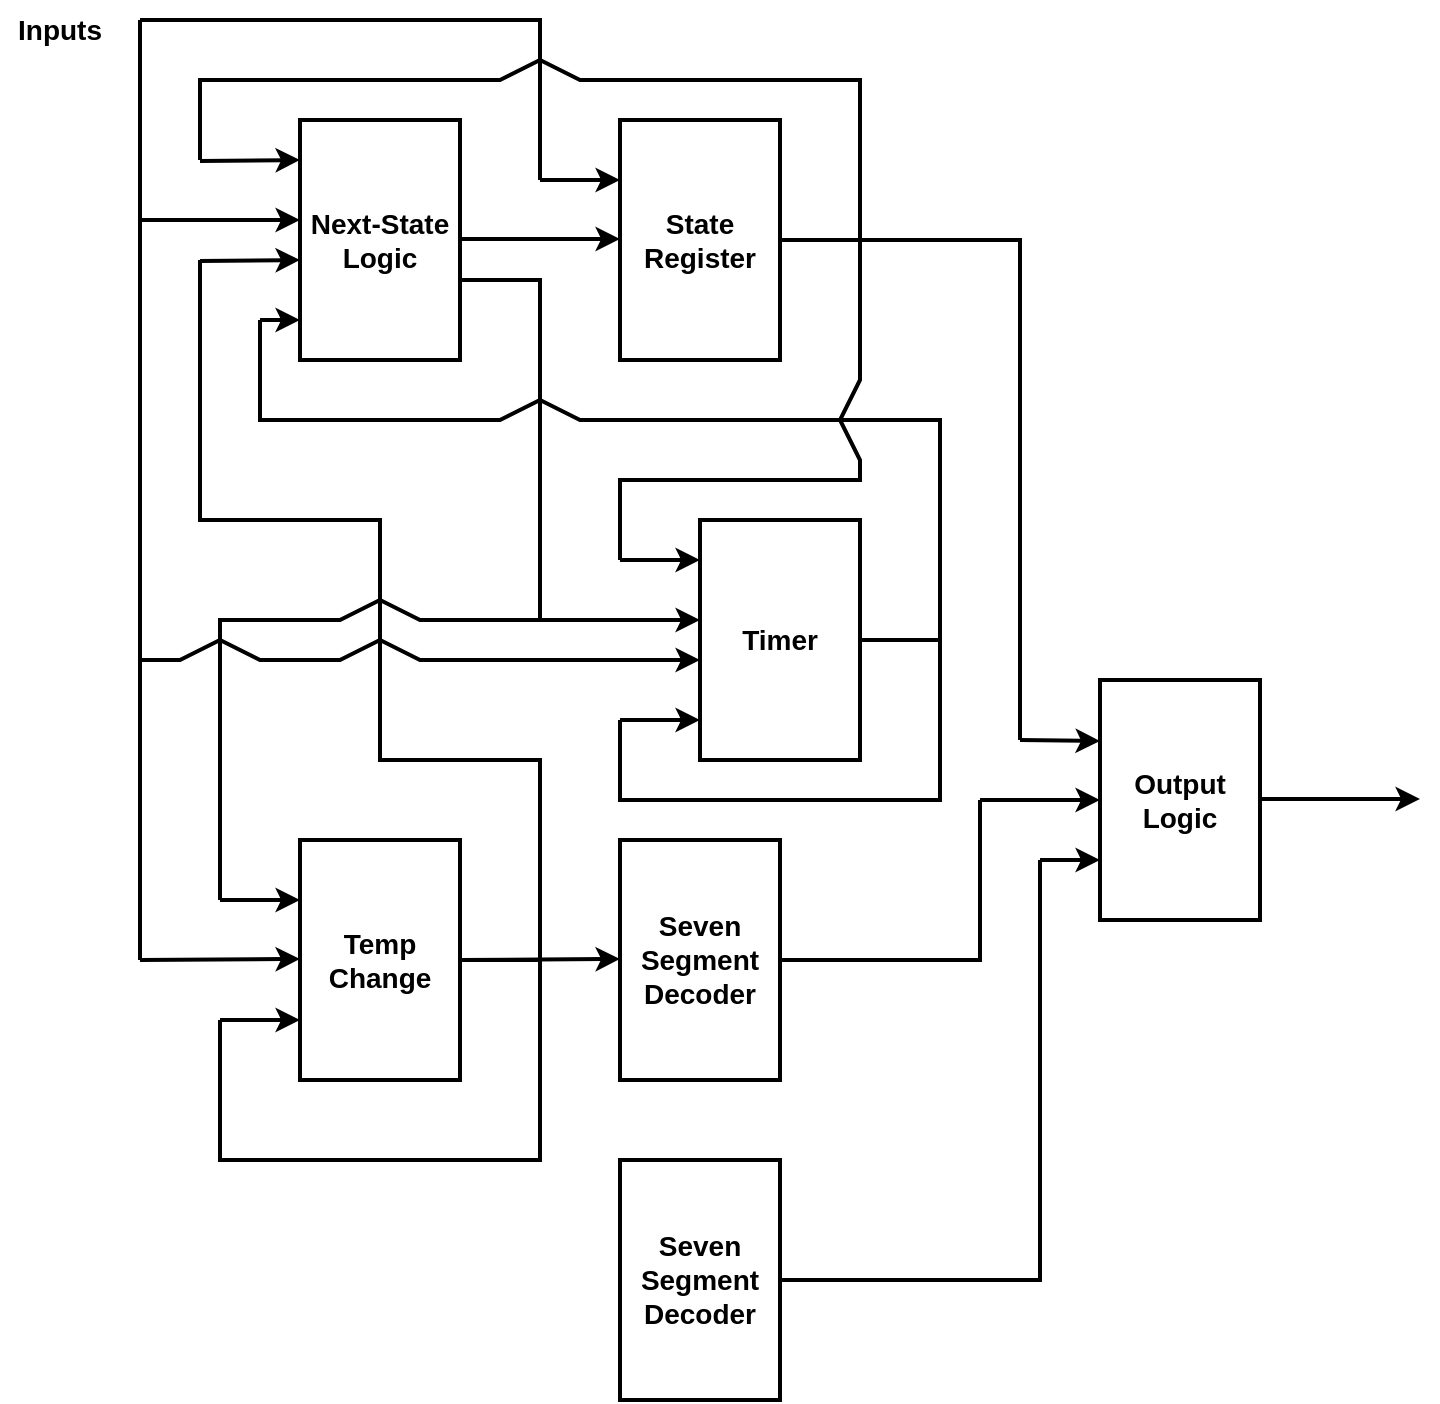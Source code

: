 <mxfile version="24.2.3" type="device">
  <diagram name="Page-1" id="bwRJcDSM5Nsw-ZGN7a5A">
    <mxGraphModel dx="1434" dy="754" grid="1" gridSize="10" guides="1" tooltips="1" connect="1" arrows="1" fold="1" page="1" pageScale="1" pageWidth="827" pageHeight="1169" math="0" shadow="0">
      <root>
        <mxCell id="0" />
        <mxCell id="1" parent="0" />
        <mxCell id="B18a6ZmijngoXh1D_2bQ-1" value="Next-State Logic" style="rounded=0;whiteSpace=wrap;html=1;strokeWidth=2;fontSize=14;fontStyle=1" vertex="1" parent="1">
          <mxGeometry x="240" y="80" width="80" height="120" as="geometry" />
        </mxCell>
        <mxCell id="B18a6ZmijngoXh1D_2bQ-2" value="Output Logic" style="rounded=0;whiteSpace=wrap;html=1;strokeWidth=2;fontSize=14;fontStyle=1" vertex="1" parent="1">
          <mxGeometry x="640" y="360" width="80" height="120" as="geometry" />
        </mxCell>
        <mxCell id="B18a6ZmijngoXh1D_2bQ-3" value="State Register" style="rounded=0;whiteSpace=wrap;html=1;strokeWidth=2;fontSize=14;fontStyle=1" vertex="1" parent="1">
          <mxGeometry x="400" y="80" width="80" height="120" as="geometry" />
        </mxCell>
        <mxCell id="B18a6ZmijngoXh1D_2bQ-4" value="" style="endArrow=classic;html=1;rounded=0;strokeWidth=2;entryX=0;entryY=0.5;entryDx=0;entryDy=0;" edge="1" parent="1">
          <mxGeometry width="50" height="50" relative="1" as="geometry">
            <mxPoint x="320" y="139.5" as="sourcePoint" />
            <mxPoint x="400" y="139.5" as="targetPoint" />
          </mxGeometry>
        </mxCell>
        <mxCell id="B18a6ZmijngoXh1D_2bQ-6" value="" style="endArrow=classic;html=1;rounded=0;strokeWidth=2;entryX=0;entryY=0.5;entryDx=0;entryDy=0;" edge="1" parent="1">
          <mxGeometry width="50" height="50" relative="1" as="geometry">
            <mxPoint x="360" y="110" as="sourcePoint" />
            <mxPoint x="400" y="110" as="targetPoint" />
          </mxGeometry>
        </mxCell>
        <mxCell id="B18a6ZmijngoXh1D_2bQ-7" value="" style="endArrow=none;html=1;rounded=0;strokeWidth=2;" edge="1" parent="1">
          <mxGeometry width="50" height="50" relative="1" as="geometry">
            <mxPoint x="360" y="110" as="sourcePoint" />
            <mxPoint x="160" y="30" as="targetPoint" />
            <Array as="points">
              <mxPoint x="360" y="30" />
            </Array>
          </mxGeometry>
        </mxCell>
        <mxCell id="B18a6ZmijngoXh1D_2bQ-8" value="" style="endArrow=none;html=1;rounded=0;strokeWidth=2;" edge="1" parent="1">
          <mxGeometry width="50" height="50" relative="1" as="geometry">
            <mxPoint x="160" y="30" as="sourcePoint" />
            <mxPoint x="160" y="140" as="targetPoint" />
            <Array as="points" />
          </mxGeometry>
        </mxCell>
        <mxCell id="B18a6ZmijngoXh1D_2bQ-9" value="Inputs" style="text;html=1;align=center;verticalAlign=middle;whiteSpace=wrap;rounded=0;fontSize=14;fontStyle=1" vertex="1" parent="1">
          <mxGeometry x="90" y="20" width="60" height="30" as="geometry" />
        </mxCell>
        <mxCell id="B18a6ZmijngoXh1D_2bQ-10" value="" style="endArrow=classic;html=1;rounded=0;strokeWidth=2;entryX=0;entryY=0.5;entryDx=0;entryDy=0;" edge="1" parent="1">
          <mxGeometry width="50" height="50" relative="1" as="geometry">
            <mxPoint x="160" y="130" as="sourcePoint" />
            <mxPoint x="240" y="130" as="targetPoint" />
          </mxGeometry>
        </mxCell>
        <mxCell id="B18a6ZmijngoXh1D_2bQ-12" value="Temp Change" style="rounded=0;whiteSpace=wrap;html=1;strokeWidth=2;fontSize=14;fontStyle=1" vertex="1" parent="1">
          <mxGeometry x="240" y="440" width="80" height="120" as="geometry" />
        </mxCell>
        <mxCell id="B18a6ZmijngoXh1D_2bQ-13" value="Timer" style="rounded=0;whiteSpace=wrap;html=1;strokeWidth=2;fontSize=14;fontStyle=1" vertex="1" parent="1">
          <mxGeometry x="440" y="280" width="80" height="120" as="geometry" />
        </mxCell>
        <mxCell id="B18a6ZmijngoXh1D_2bQ-14" value="" style="endArrow=none;html=1;rounded=0;strokeWidth=2;entryX=1;entryY=0.5;entryDx=0;entryDy=0;endFill=0;startArrow=none;startFill=0;" edge="1" parent="1">
          <mxGeometry width="50" height="50" relative="1" as="geometry">
            <mxPoint x="220" y="180" as="sourcePoint" />
            <mxPoint x="520" y="340" as="targetPoint" />
            <Array as="points">
              <mxPoint x="220" y="230" />
              <mxPoint x="340" y="230" />
              <mxPoint x="360" y="220" />
              <mxPoint x="380" y="230" />
              <mxPoint x="560" y="230" />
              <mxPoint x="560" y="340" />
            </Array>
          </mxGeometry>
        </mxCell>
        <mxCell id="B18a6ZmijngoXh1D_2bQ-15" value="" style="endArrow=classic;html=1;rounded=0;strokeWidth=2;entryX=0;entryY=0.5;entryDx=0;entryDy=0;" edge="1" parent="1">
          <mxGeometry width="50" height="50" relative="1" as="geometry">
            <mxPoint x="220" y="180" as="sourcePoint" />
            <mxPoint x="240" y="180" as="targetPoint" />
          </mxGeometry>
        </mxCell>
        <mxCell id="B18a6ZmijngoXh1D_2bQ-16" value="" style="endArrow=none;html=1;rounded=0;strokeWidth=2;endFill=0;" edge="1" parent="1">
          <mxGeometry width="50" height="50" relative="1" as="geometry">
            <mxPoint x="320" y="160" as="sourcePoint" />
            <mxPoint x="360" y="330" as="targetPoint" />
            <Array as="points">
              <mxPoint x="360" y="160" />
              <mxPoint x="360" y="330" />
            </Array>
          </mxGeometry>
        </mxCell>
        <mxCell id="B18a6ZmijngoXh1D_2bQ-17" value="" style="endArrow=classic;html=1;rounded=0;strokeWidth=2;" edge="1" parent="1">
          <mxGeometry width="50" height="50" relative="1" as="geometry">
            <mxPoint x="360" y="330" as="sourcePoint" />
            <mxPoint x="440" y="330" as="targetPoint" />
          </mxGeometry>
        </mxCell>
        <mxCell id="B18a6ZmijngoXh1D_2bQ-18" value="" style="endArrow=classic;html=1;rounded=0;strokeWidth=2;" edge="1" parent="1">
          <mxGeometry width="50" height="50" relative="1" as="geometry">
            <mxPoint x="160" y="500" as="sourcePoint" />
            <mxPoint x="240" y="499.5" as="targetPoint" />
          </mxGeometry>
        </mxCell>
        <mxCell id="B18a6ZmijngoXh1D_2bQ-19" value="" style="endArrow=none;html=1;rounded=0;strokeWidth=2;" edge="1" parent="1">
          <mxGeometry width="50" height="50" relative="1" as="geometry">
            <mxPoint x="160" y="140" as="sourcePoint" />
            <mxPoint x="160" y="500" as="targetPoint" />
            <Array as="points" />
          </mxGeometry>
        </mxCell>
        <mxCell id="B18a6ZmijngoXh1D_2bQ-20" value="" style="endArrow=classic;html=1;rounded=0;strokeWidth=2;entryX=0;entryY=0.5;entryDx=0;entryDy=0;" edge="1" parent="1">
          <mxGeometry width="50" height="50" relative="1" as="geometry">
            <mxPoint x="720" y="419.5" as="sourcePoint" />
            <mxPoint x="800" y="419.5" as="targetPoint" />
          </mxGeometry>
        </mxCell>
        <mxCell id="B18a6ZmijngoXh1D_2bQ-23" value="" style="endArrow=none;html=1;rounded=0;strokeWidth=2;" edge="1" parent="1">
          <mxGeometry width="50" height="50" relative="1" as="geometry">
            <mxPoint x="200" y="470" as="sourcePoint" />
            <mxPoint x="360" y="330" as="targetPoint" />
            <Array as="points">
              <mxPoint x="200" y="330" />
              <mxPoint x="260" y="330" />
              <mxPoint x="280" y="320" />
              <mxPoint x="300" y="330" />
            </Array>
          </mxGeometry>
        </mxCell>
        <mxCell id="B18a6ZmijngoXh1D_2bQ-24" value="" style="endArrow=classic;html=1;rounded=0;strokeWidth=2;" edge="1" parent="1">
          <mxGeometry width="50" height="50" relative="1" as="geometry">
            <mxPoint x="200" y="470" as="sourcePoint" />
            <mxPoint x="240" y="470" as="targetPoint" />
          </mxGeometry>
        </mxCell>
        <mxCell id="B18a6ZmijngoXh1D_2bQ-25" value="" style="endArrow=classic;html=1;rounded=0;strokeWidth=2;" edge="1" parent="1">
          <mxGeometry width="50" height="50" relative="1" as="geometry">
            <mxPoint x="190" y="150.5" as="sourcePoint" />
            <mxPoint x="240" y="150" as="targetPoint" />
          </mxGeometry>
        </mxCell>
        <mxCell id="B18a6ZmijngoXh1D_2bQ-26" value="" style="endArrow=none;html=1;rounded=0;strokeWidth=2;exitX=1;exitY=0.5;exitDx=0;exitDy=0;" edge="1" parent="1" source="B18a6ZmijngoXh1D_2bQ-12">
          <mxGeometry width="50" height="50" relative="1" as="geometry">
            <mxPoint x="200" y="280" as="sourcePoint" />
            <mxPoint x="190" y="150" as="targetPoint" />
            <Array as="points">
              <mxPoint x="360" y="500" />
              <mxPoint x="360" y="400" />
              <mxPoint x="280" y="400" />
              <mxPoint x="280" y="350" />
              <mxPoint x="280" y="310" />
              <mxPoint x="280" y="280" />
              <mxPoint x="190" y="280" />
            </Array>
          </mxGeometry>
        </mxCell>
        <mxCell id="B18a6ZmijngoXh1D_2bQ-27" value="Seven Segment Decoder" style="rounded=0;whiteSpace=wrap;html=1;fontStyle=1;fontSize=14;strokeWidth=2;" vertex="1" parent="1">
          <mxGeometry x="400" y="440" width="80" height="120" as="geometry" />
        </mxCell>
        <mxCell id="B18a6ZmijngoXh1D_2bQ-28" value="" style="endArrow=classic;html=1;rounded=0;strokeWidth=2;exitX=1;exitY=0.5;exitDx=0;exitDy=0;" edge="1" parent="1" source="B18a6ZmijngoXh1D_2bQ-12">
          <mxGeometry width="50" height="50" relative="1" as="geometry">
            <mxPoint x="360" y="499.5" as="sourcePoint" />
            <mxPoint x="400" y="499.5" as="targetPoint" />
          </mxGeometry>
        </mxCell>
        <mxCell id="B18a6ZmijngoXh1D_2bQ-29" value="" style="endArrow=none;html=1;rounded=0;strokeWidth=2;" edge="1" parent="1">
          <mxGeometry width="50" height="50" relative="1" as="geometry">
            <mxPoint x="400" y="300" as="sourcePoint" />
            <mxPoint x="520" y="140" as="targetPoint" />
            <Array as="points">
              <mxPoint x="400" y="260" />
              <mxPoint x="520" y="260" />
              <mxPoint x="520" y="250" />
              <mxPoint x="510" y="230" />
              <mxPoint x="520" y="210" />
            </Array>
          </mxGeometry>
        </mxCell>
        <mxCell id="B18a6ZmijngoXh1D_2bQ-30" value="" style="endArrow=classic;html=1;rounded=0;strokeWidth=2;" edge="1" parent="1">
          <mxGeometry width="50" height="50" relative="1" as="geometry">
            <mxPoint x="400" y="300" as="sourcePoint" />
            <mxPoint x="440" y="300" as="targetPoint" />
          </mxGeometry>
        </mxCell>
        <mxCell id="B18a6ZmijngoXh1D_2bQ-31" value="Seven Segment Decoder" style="rounded=0;whiteSpace=wrap;html=1;fontStyle=1;fontSize=14;strokeWidth=2;" vertex="1" parent="1">
          <mxGeometry x="400" y="600" width="80" height="120" as="geometry" />
        </mxCell>
        <mxCell id="B18a6ZmijngoXh1D_2bQ-32" value="" style="endArrow=classic;html=1;rounded=0;strokeWidth=2;" edge="1" parent="1">
          <mxGeometry width="50" height="50" relative="1" as="geometry">
            <mxPoint x="610" y="450" as="sourcePoint" />
            <mxPoint x="640" y="450" as="targetPoint" />
          </mxGeometry>
        </mxCell>
        <mxCell id="B18a6ZmijngoXh1D_2bQ-33" value="" style="endArrow=classic;html=1;rounded=0;strokeWidth=2;" edge="1" parent="1">
          <mxGeometry width="50" height="50" relative="1" as="geometry">
            <mxPoint x="600" y="390" as="sourcePoint" />
            <mxPoint x="640" y="390.5" as="targetPoint" />
          </mxGeometry>
        </mxCell>
        <mxCell id="B18a6ZmijngoXh1D_2bQ-34" value="" style="endArrow=classic;html=1;rounded=0;strokeWidth=2;" edge="1" parent="1">
          <mxGeometry width="50" height="50" relative="1" as="geometry">
            <mxPoint x="190" y="100.5" as="sourcePoint" />
            <mxPoint x="240" y="100" as="targetPoint" />
          </mxGeometry>
        </mxCell>
        <mxCell id="B18a6ZmijngoXh1D_2bQ-35" value="" style="endArrow=none;html=1;rounded=0;strokeWidth=2;" edge="1" parent="1">
          <mxGeometry width="50" height="50" relative="1" as="geometry">
            <mxPoint x="520" y="140" as="sourcePoint" />
            <mxPoint x="190" y="100" as="targetPoint" />
            <Array as="points">
              <mxPoint x="520" y="110" />
              <mxPoint x="520" y="60" />
              <mxPoint x="380" y="60" />
              <mxPoint x="360" y="50" />
              <mxPoint x="340" y="60" />
              <mxPoint x="190" y="60" />
            </Array>
          </mxGeometry>
        </mxCell>
        <mxCell id="B18a6ZmijngoXh1D_2bQ-36" value="" style="endArrow=classic;html=1;rounded=0;strokeWidth=2;entryX=0;entryY=0.5;entryDx=0;entryDy=0;" edge="1" parent="1">
          <mxGeometry width="50" height="50" relative="1" as="geometry">
            <mxPoint x="160" y="350" as="sourcePoint" />
            <mxPoint x="440" y="350" as="targetPoint" />
            <Array as="points">
              <mxPoint x="180" y="350" />
              <mxPoint x="200" y="340" />
              <mxPoint x="220" y="350" />
              <mxPoint x="260" y="350" />
              <mxPoint x="280" y="340" />
              <mxPoint x="300" y="350" />
            </Array>
          </mxGeometry>
        </mxCell>
        <mxCell id="B18a6ZmijngoXh1D_2bQ-37" value="" style="endArrow=classic;html=1;rounded=0;strokeWidth=2;" edge="1" parent="1">
          <mxGeometry width="50" height="50" relative="1" as="geometry">
            <mxPoint x="200" y="530" as="sourcePoint" />
            <mxPoint x="240" y="530" as="targetPoint" />
          </mxGeometry>
        </mxCell>
        <mxCell id="B18a6ZmijngoXh1D_2bQ-38" value="" style="endArrow=none;html=1;rounded=0;strokeWidth=2;" edge="1" parent="1">
          <mxGeometry width="50" height="50" relative="1" as="geometry">
            <mxPoint x="200" y="530" as="sourcePoint" />
            <mxPoint x="360" y="500" as="targetPoint" />
            <Array as="points">
              <mxPoint x="200" y="600" />
              <mxPoint x="360" y="600" />
            </Array>
          </mxGeometry>
        </mxCell>
        <mxCell id="B18a6ZmijngoXh1D_2bQ-39" value="" style="endArrow=classic;html=1;rounded=0;strokeWidth=2;" edge="1" parent="1">
          <mxGeometry width="50" height="50" relative="1" as="geometry">
            <mxPoint x="580" y="420" as="sourcePoint" />
            <mxPoint x="640" y="420" as="targetPoint" />
          </mxGeometry>
        </mxCell>
        <mxCell id="B18a6ZmijngoXh1D_2bQ-40" value="" style="endArrow=none;html=1;rounded=0;strokeWidth=2;entryX=1;entryY=0.5;entryDx=0;entryDy=0;" edge="1" parent="1" target="B18a6ZmijngoXh1D_2bQ-3">
          <mxGeometry width="50" height="50" relative="1" as="geometry">
            <mxPoint x="600" y="390" as="sourcePoint" />
            <mxPoint x="650" y="340" as="targetPoint" />
            <Array as="points">
              <mxPoint x="600" y="140" />
            </Array>
          </mxGeometry>
        </mxCell>
        <mxCell id="B18a6ZmijngoXh1D_2bQ-41" value="" style="endArrow=none;html=1;rounded=0;strokeWidth=2;" edge="1" parent="1">
          <mxGeometry width="50" height="50" relative="1" as="geometry">
            <mxPoint x="480" y="500" as="sourcePoint" />
            <mxPoint x="580" y="420" as="targetPoint" />
            <Array as="points">
              <mxPoint x="580" y="500" />
            </Array>
          </mxGeometry>
        </mxCell>
        <mxCell id="B18a6ZmijngoXh1D_2bQ-42" value="" style="endArrow=none;html=1;rounded=0;strokeWidth=2;" edge="1" parent="1">
          <mxGeometry width="50" height="50" relative="1" as="geometry">
            <mxPoint x="480" y="660" as="sourcePoint" />
            <mxPoint x="610" y="450" as="targetPoint" />
            <Array as="points">
              <mxPoint x="610" y="660" />
            </Array>
          </mxGeometry>
        </mxCell>
        <mxCell id="B18a6ZmijngoXh1D_2bQ-43" value="" style="endArrow=classic;html=1;rounded=0;strokeWidth=2;" edge="1" parent="1">
          <mxGeometry width="50" height="50" relative="1" as="geometry">
            <mxPoint x="400" y="380" as="sourcePoint" />
            <mxPoint x="440" y="380" as="targetPoint" />
          </mxGeometry>
        </mxCell>
        <mxCell id="B18a6ZmijngoXh1D_2bQ-44" value="" style="endArrow=none;html=1;rounded=0;strokeWidth=2;" edge="1" parent="1">
          <mxGeometry width="50" height="50" relative="1" as="geometry">
            <mxPoint x="400" y="380" as="sourcePoint" />
            <mxPoint x="560" y="340" as="targetPoint" />
            <Array as="points">
              <mxPoint x="400" y="420" />
              <mxPoint x="560" y="420" />
            </Array>
          </mxGeometry>
        </mxCell>
      </root>
    </mxGraphModel>
  </diagram>
</mxfile>
